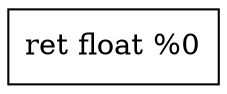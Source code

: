 digraph "DFG for '_ssdm_op_Read.ap_auto.float' function" {
	Node0xab69fb0[shape=record, label="  ret float %0"];
edge [color=red]
}
